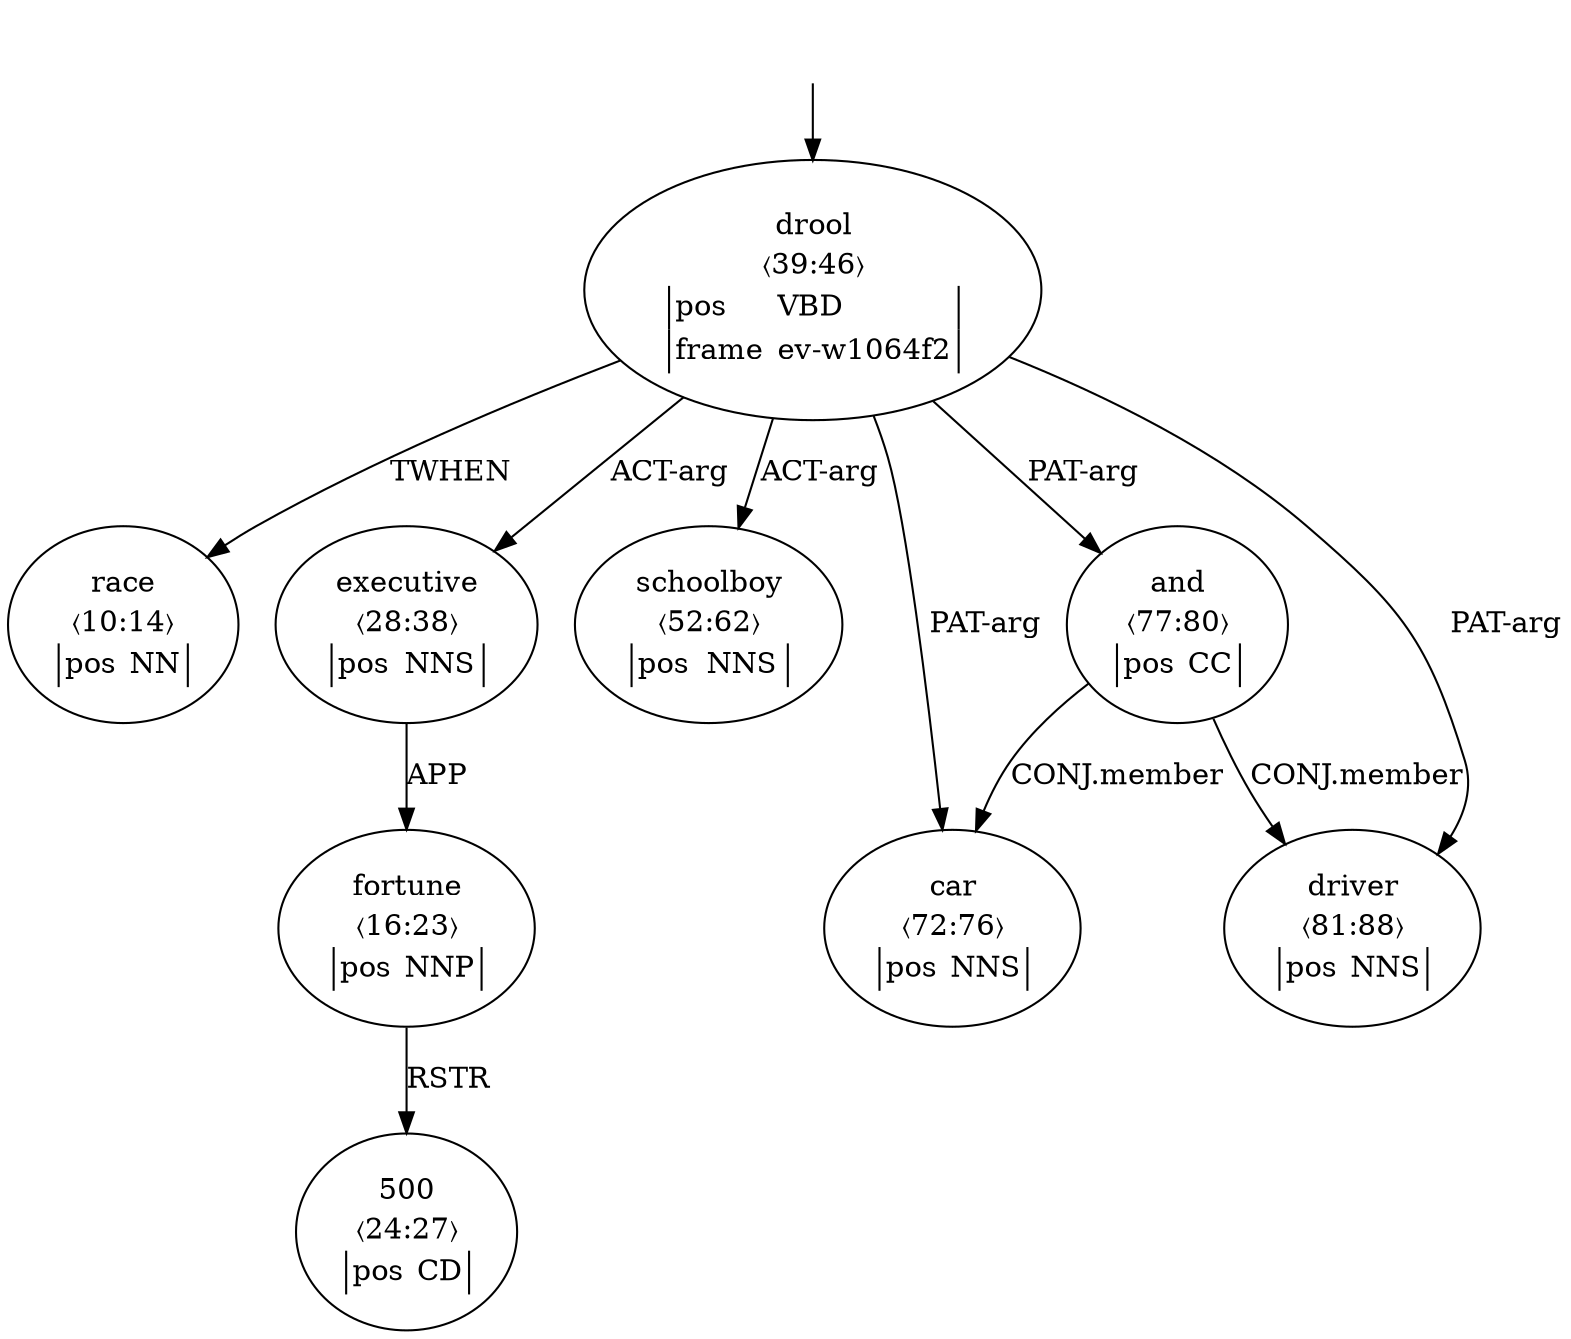 digraph "20010013" {
  top [ style=invis ];
  top -> 7;
  2 [ label=<<table align="center" border="0" cellspacing="0"><tr><td colspan="2">race</td></tr><tr><td colspan="2">〈10:14〉</td></tr><tr><td sides="l" border="1" align="left">pos</td><td sides="r" border="1" align="left">NN</td></tr></table>> ];
  4 [ label=<<table align="center" border="0" cellspacing="0"><tr><td colspan="2">fortune</td></tr><tr><td colspan="2">〈16:23〉</td></tr><tr><td sides="l" border="1" align="left">pos</td><td sides="r" border="1" align="left">NNP</td></tr></table>> ];
  5 [ label=<<table align="center" border="0" cellspacing="0"><tr><td colspan="2">500</td></tr><tr><td colspan="2">〈24:27〉</td></tr><tr><td sides="l" border="1" align="left">pos</td><td sides="r" border="1" align="left">CD</td></tr></table>> ];
  6 [ label=<<table align="center" border="0" cellspacing="0"><tr><td colspan="2">executive</td></tr><tr><td colspan="2">〈28:38〉</td></tr><tr><td sides="l" border="1" align="left">pos</td><td sides="r" border="1" align="left">NNS</td></tr></table>> ];
  7 [ label=<<table align="center" border="0" cellspacing="0"><tr><td colspan="2">drool</td></tr><tr><td colspan="2">〈39:46〉</td></tr><tr><td sides="l" border="1" align="left">pos</td><td sides="r" border="1" align="left">VBD</td></tr><tr><td sides="l" border="1" align="left">frame</td><td sides="r" border="1" align="left">ev-w1064f2</td></tr></table>> ];
  9 [ label=<<table align="center" border="0" cellspacing="0"><tr><td colspan="2">schoolboy</td></tr><tr><td colspan="2">〈52:62〉</td></tr><tr><td sides="l" border="1" align="left">pos</td><td sides="r" border="1" align="left">NNS</td></tr></table>> ];
  12 [ label=<<table align="center" border="0" cellspacing="0"><tr><td colspan="2">car</td></tr><tr><td colspan="2">〈72:76〉</td></tr><tr><td sides="l" border="1" align="left">pos</td><td sides="r" border="1" align="left">NNS</td></tr></table>> ];
  13 [ label=<<table align="center" border="0" cellspacing="0"><tr><td colspan="2">and</td></tr><tr><td colspan="2">〈77:80〉</td></tr><tr><td sides="l" border="1" align="left">pos</td><td sides="r" border="1" align="left">CC</td></tr></table>> ];
  14 [ label=<<table align="center" border="0" cellspacing="0"><tr><td colspan="2">driver</td></tr><tr><td colspan="2">〈81:88〉</td></tr><tr><td sides="l" border="1" align="left">pos</td><td sides="r" border="1" align="left">NNS</td></tr></table>> ];
  7 -> 14 [ label="PAT-arg" ];
  7 -> 6 [ label="ACT-arg" ];
  13 -> 14 [ label="CONJ.member" ];
  4 -> 5 [ label="RSTR" ];
  7 -> 9 [ label="ACT-arg" ];
  7 -> 13 [ label="PAT-arg" ];
  7 -> 12 [ label="PAT-arg" ];
  7 -> 2 [ label="TWHEN" ];
  13 -> 12 [ label="CONJ.member" ];
  6 -> 4 [ label="APP" ];
}

